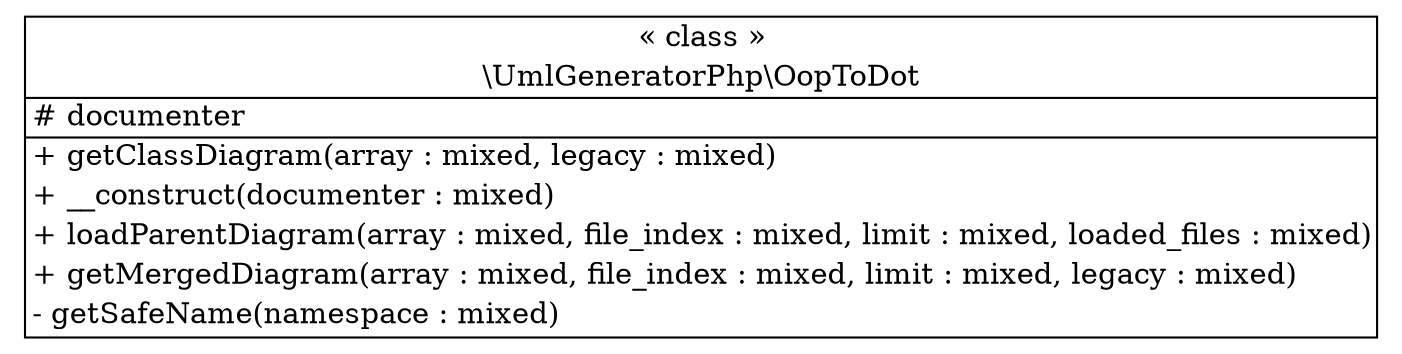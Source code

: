 digraph "Class Diagram" {
  node [shape=plaintext]
  "\\UmlGeneratorPhp\\OopToDot" [
    label=<
<table border="1" cellpadding="2" cellspacing="0" cellborder="0">
<tr><td align="center">&laquo; class &raquo;</td></tr>
<tr><td align="center" title="class OopToDot">\\UmlGeneratorPhp\\OopToDot</td></tr><hr />
<tr><td align="left" title="protected documenter"># documenter</td></tr>
<hr />
<tr><td align="left" title="public getClassDiagram">+ getClassDiagram(array : mixed, legacy : mixed)</td></tr>
<tr><td align="left" title="public __construct">+ __construct(documenter : mixed)</td></tr>
<tr><td align="left" title="public loadParentDiagram">+ loadParentDiagram(array : mixed, file_index : mixed, limit : mixed, loaded_files : mixed)</td></tr>
<tr><td align="left" title="public getMergedDiagram">+ getMergedDiagram(array : mixed, file_index : mixed, limit : mixed, legacy : mixed)</td></tr>
<tr><td align="left" title="private getSafeName">- getSafeName(namespace : mixed)</td></tr>
</table>
  >
  ];
}